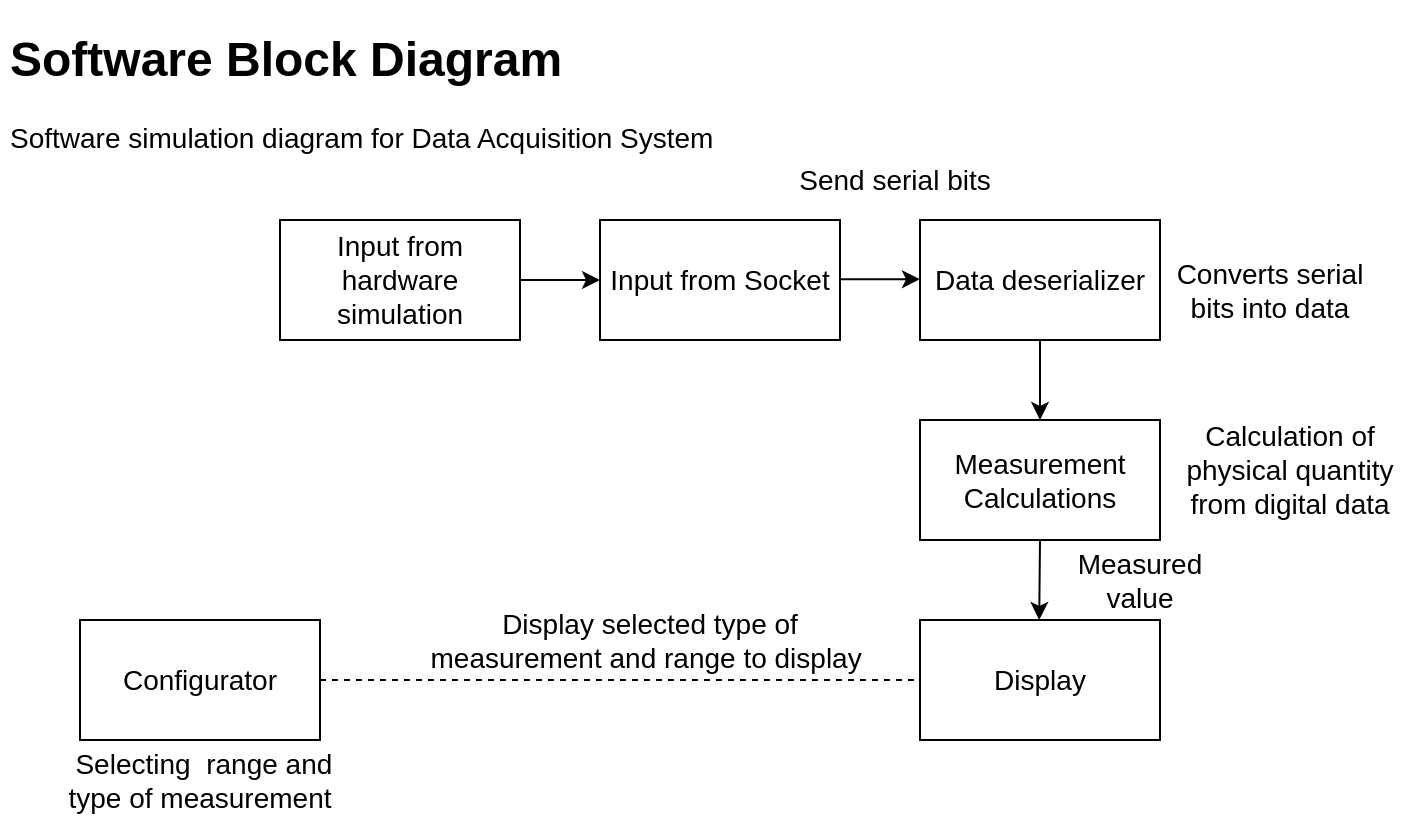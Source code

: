<mxfile version="13.10.6" type="device"><diagram id="HhJkeD_W1Ys0Ad0OQ_zi" name="Page-1"><mxGraphModel dx="1342" dy="557" grid="1" gridSize="10" guides="1" tooltips="1" connect="1" arrows="1" fold="1" page="1" pageScale="1" pageWidth="850" pageHeight="1100" math="0" shadow="0"><root><mxCell id="0"/><mxCell id="1" parent="0"/><mxCell id="92xdcKbL-SJd2TWDZkfh-7" value="&lt;font style=&quot;font-size: 14px&quot;&gt;Input from hardware simulation&lt;/font&gt;" style="rounded=0;whiteSpace=wrap;html=1;" vertex="1" parent="1"><mxGeometry x="160" y="120" width="120" height="60" as="geometry"/></mxCell><mxCell id="92xdcKbL-SJd2TWDZkfh-8" value="&lt;font style=&quot;font-size: 14px&quot;&gt;Input from Socket&lt;/font&gt;" style="rounded=0;whiteSpace=wrap;html=1;" vertex="1" parent="1"><mxGeometry x="320" y="120" width="120" height="60" as="geometry"/></mxCell><mxCell id="92xdcKbL-SJd2TWDZkfh-9" value="&lt;font style=&quot;font-size: 14px&quot;&gt;Data deserializer&lt;/font&gt;" style="rounded=0;whiteSpace=wrap;html=1;" vertex="1" parent="1"><mxGeometry x="480" y="120" width="120" height="60" as="geometry"/></mxCell><mxCell id="92xdcKbL-SJd2TWDZkfh-10" value="&lt;font style=&quot;font-size: 14px&quot;&gt;Measurement Calculations&lt;/font&gt;" style="rounded=0;whiteSpace=wrap;html=1;" vertex="1" parent="1"><mxGeometry x="480" y="220" width="120" height="60" as="geometry"/></mxCell><mxCell id="92xdcKbL-SJd2TWDZkfh-12" value="&lt;font style=&quot;font-size: 14px&quot;&gt;Display&lt;/font&gt;" style="rounded=0;whiteSpace=wrap;html=1;" vertex="1" parent="1"><mxGeometry x="480" y="320" width="120" height="60" as="geometry"/></mxCell><mxCell id="92xdcKbL-SJd2TWDZkfh-20" value="" style="endArrow=classic;html=1;exitX=1;exitY=0.5;exitDx=0;exitDy=0;entryX=0;entryY=0.5;entryDx=0;entryDy=0;" edge="1" parent="1" source="92xdcKbL-SJd2TWDZkfh-7" target="92xdcKbL-SJd2TWDZkfh-8"><mxGeometry width="50" height="50" relative="1" as="geometry"><mxPoint x="650" y="320" as="sourcePoint"/><mxPoint x="700" y="270" as="targetPoint"/></mxGeometry></mxCell><mxCell id="92xdcKbL-SJd2TWDZkfh-21" value="" style="endArrow=classic;html=1;exitX=1;exitY=0.5;exitDx=0;exitDy=0;entryX=0;entryY=0.5;entryDx=0;entryDy=0;" edge="1" parent="1"><mxGeometry width="50" height="50" relative="1" as="geometry"><mxPoint x="440" y="149.6" as="sourcePoint"/><mxPoint x="480" y="149.6" as="targetPoint"/></mxGeometry></mxCell><mxCell id="92xdcKbL-SJd2TWDZkfh-22" value="" style="endArrow=classic;html=1;entryX=0.5;entryY=0;entryDx=0;entryDy=0;" edge="1" parent="1" target="92xdcKbL-SJd2TWDZkfh-10"><mxGeometry width="50" height="50" relative="1" as="geometry"><mxPoint x="540" y="180" as="sourcePoint"/><mxPoint x="340" y="170" as="targetPoint"/></mxGeometry></mxCell><mxCell id="92xdcKbL-SJd2TWDZkfh-23" value="" style="endArrow=classic;html=1;entryX=0.5;entryY=0;entryDx=0;entryDy=0;" edge="1" parent="1"><mxGeometry width="50" height="50" relative="1" as="geometry"><mxPoint x="540" y="280" as="sourcePoint"/><mxPoint x="539.6" y="320" as="targetPoint"/></mxGeometry></mxCell><mxCell id="92xdcKbL-SJd2TWDZkfh-25" value="&lt;font style=&quot;font-size: 14px&quot;&gt;Converts serial bits into data&lt;/font&gt;" style="text;html=1;strokeColor=none;fillColor=none;align=center;verticalAlign=middle;whiteSpace=wrap;rounded=0;" vertex="1" parent="1"><mxGeometry x="600" y="130" width="110" height="50" as="geometry"/></mxCell><mxCell id="92xdcKbL-SJd2TWDZkfh-28" value="&lt;font style=&quot;font-size: 14px&quot;&gt;Configurator&lt;/font&gt;" style="rounded=0;whiteSpace=wrap;html=1;" vertex="1" parent="1"><mxGeometry x="60" y="320" width="120" height="60" as="geometry"/></mxCell><mxCell id="92xdcKbL-SJd2TWDZkfh-29" value="" style="endArrow=none;dashed=1;html=1;exitX=1;exitY=0.5;exitDx=0;exitDy=0;entryX=0;entryY=0.5;entryDx=0;entryDy=0;" edge="1" parent="1" source="92xdcKbL-SJd2TWDZkfh-28" target="92xdcKbL-SJd2TWDZkfh-12"><mxGeometry width="50" height="50" relative="1" as="geometry"><mxPoint x="520" y="350" as="sourcePoint"/><mxPoint x="570" y="300" as="targetPoint"/></mxGeometry></mxCell><mxCell id="92xdcKbL-SJd2TWDZkfh-30" value="&lt;font style=&quot;font-size: 14px&quot;&gt;&amp;nbsp;Selecting&amp;nbsp; range and type of measurement&lt;/font&gt;" style="text;html=1;strokeColor=none;fillColor=none;align=center;verticalAlign=middle;whiteSpace=wrap;rounded=0;" vertex="1" parent="1"><mxGeometry x="50" y="380" width="140" height="40" as="geometry"/></mxCell><mxCell id="92xdcKbL-SJd2TWDZkfh-31" value="&lt;font style=&quot;font-size: 14px&quot;&gt;Display selected type of measurement and range to display&amp;nbsp;&lt;/font&gt;" style="text;html=1;strokeColor=none;fillColor=none;align=center;verticalAlign=middle;whiteSpace=wrap;rounded=0;" vertex="1" parent="1"><mxGeometry x="230" y="310" width="230" height="40" as="geometry"/></mxCell><mxCell id="92xdcKbL-SJd2TWDZkfh-33" value="&lt;font style=&quot;font-size: 14px&quot;&gt;Calculation of physical quantity from digital data&lt;/font&gt;" style="text;html=1;strokeColor=none;fillColor=none;align=center;verticalAlign=middle;whiteSpace=wrap;rounded=0;" vertex="1" parent="1"><mxGeometry x="600" y="220" width="130" height="50" as="geometry"/></mxCell><mxCell id="92xdcKbL-SJd2TWDZkfh-34" value="&lt;font style=&quot;font-size: 14px&quot;&gt;Measured value&lt;/font&gt;" style="text;html=1;strokeColor=none;fillColor=none;align=center;verticalAlign=middle;whiteSpace=wrap;rounded=0;" vertex="1" parent="1"><mxGeometry x="540" y="290" width="100" height="20" as="geometry"/></mxCell><mxCell id="92xdcKbL-SJd2TWDZkfh-35" value="&lt;font style=&quot;font-size: 14px&quot;&gt;Send serial bits&lt;/font&gt;" style="text;html=1;strokeColor=none;fillColor=none;align=center;verticalAlign=middle;whiteSpace=wrap;rounded=0;" vertex="1" parent="1"><mxGeometry x="390" y="90" width="155" height="20" as="geometry"/></mxCell><mxCell id="92xdcKbL-SJd2TWDZkfh-36" value="&lt;h1&gt;Software Block Diagram&lt;/h1&gt;&lt;p&gt;&lt;font style=&quot;font-size: 14px&quot;&gt;Software simulation diagram for Data Acquisition System&lt;/font&gt;&lt;/p&gt;" style="text;html=1;strokeColor=none;fillColor=none;spacing=5;spacingTop=-20;whiteSpace=wrap;overflow=hidden;rounded=0;" vertex="1" parent="1"><mxGeometry x="20" y="20" width="370" height="70" as="geometry"/></mxCell></root></mxGraphModel></diagram></mxfile>